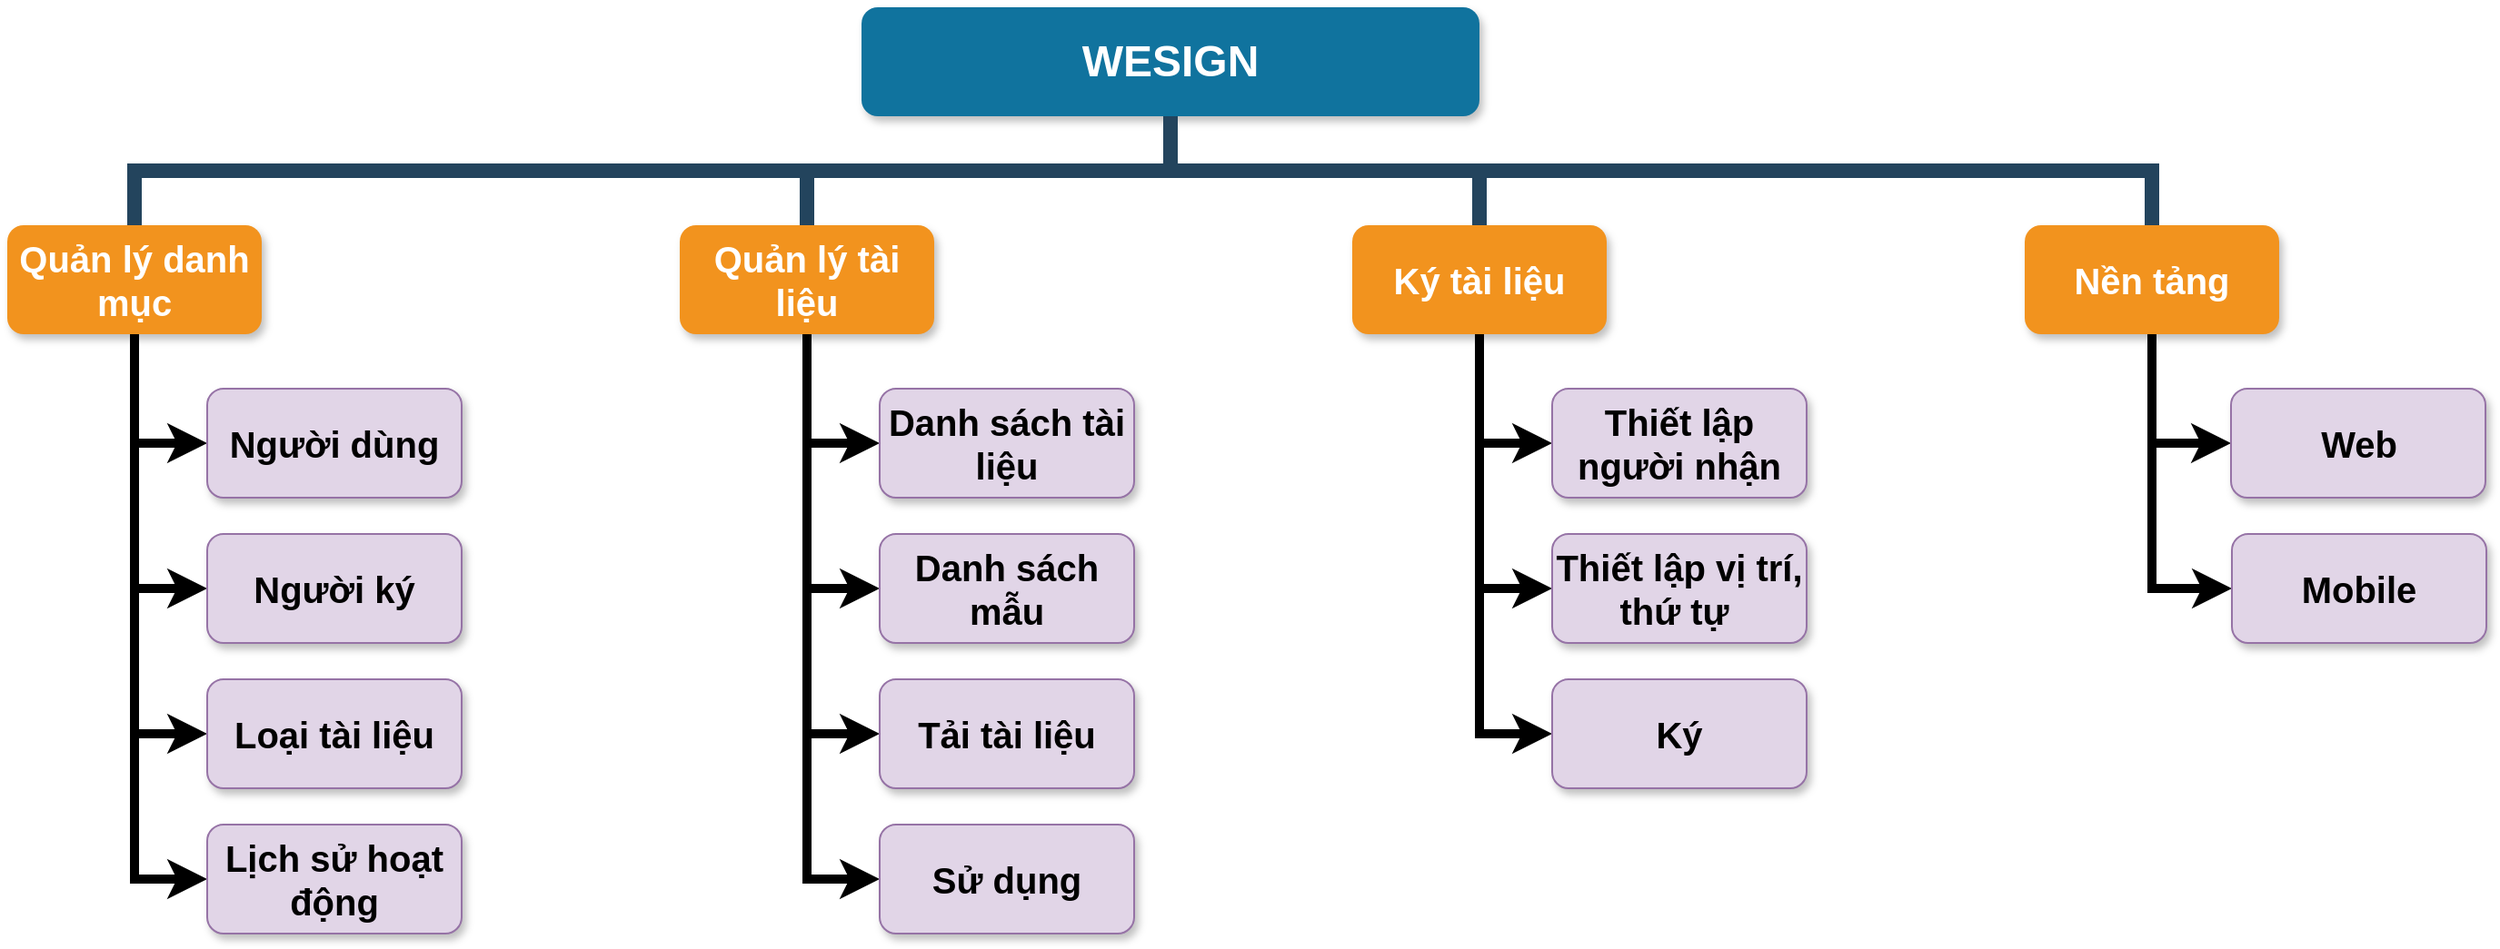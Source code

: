 <mxfile version="14.5.10" type="github">
  <diagram name="Page-1" id="64c3da0e-402f-94eb-ee01-a36477274f13">
    <mxGraphModel dx="2031" dy="1089" grid="1" gridSize="10" guides="1" tooltips="1" connect="1" arrows="1" fold="1" page="1" pageScale="1" pageWidth="1169" pageHeight="826" background="#ffffff" math="0" shadow="0">
      <root>
        <mxCell id="0" />
        <mxCell id="1" parent="0" />
        <mxCell id="2" value="WESIGN" style="whiteSpace=wrap;rounded=1;shadow=1;fillColor=#10739E;strokeColor=none;fontColor=#FFFFFF;fontStyle=1;fontSize=24" parent="1" vertex="1">
          <mxGeometry x="1000" y="50" width="340" height="60" as="geometry" />
        </mxCell>
        <mxCell id="gqJtwiR3Wz7lq9e83OJq-236" style="edgeStyle=orthogonalEdgeStyle;rounded=0;orthogonalLoop=1;jettySize=auto;html=1;entryX=0;entryY=0.5;entryDx=0;entryDy=0;fontSize=20;strokeWidth=5;" edge="1" parent="1" source="4" target="gqJtwiR3Wz7lq9e83OJq-235">
          <mxGeometry relative="1" as="geometry" />
        </mxCell>
        <mxCell id="gqJtwiR3Wz7lq9e83OJq-238" style="edgeStyle=orthogonalEdgeStyle;rounded=0;orthogonalLoop=1;jettySize=auto;html=1;entryX=0;entryY=0.5;entryDx=0;entryDy=0;fontSize=20;strokeWidth=5;" edge="1" parent="1" source="4" target="gqJtwiR3Wz7lq9e83OJq-237">
          <mxGeometry relative="1" as="geometry" />
        </mxCell>
        <mxCell id="gqJtwiR3Wz7lq9e83OJq-240" style="edgeStyle=orthogonalEdgeStyle;rounded=0;orthogonalLoop=1;jettySize=auto;html=1;entryX=0;entryY=0.5;entryDx=0;entryDy=0;fontSize=20;strokeWidth=5;" edge="1" parent="1" source="4" target="gqJtwiR3Wz7lq9e83OJq-239">
          <mxGeometry relative="1" as="geometry" />
        </mxCell>
        <mxCell id="gqJtwiR3Wz7lq9e83OJq-248" style="edgeStyle=orthogonalEdgeStyle;rounded=0;orthogonalLoop=1;jettySize=auto;html=1;entryX=0;entryY=0.5;entryDx=0;entryDy=0;fontSize=20;strokeWidth=5;" edge="1" parent="1" source="4" target="gqJtwiR3Wz7lq9e83OJq-247">
          <mxGeometry relative="1" as="geometry" />
        </mxCell>
        <mxCell id="4" value="Quản lý danh mục" style="whiteSpace=wrap;rounded=1;fillColor=#F2931E;strokeColor=none;shadow=1;fontColor=#FFFFFF;fontStyle=1;fontSize=20;" parent="1" vertex="1">
          <mxGeometry x="530" y="170.0" width="140" height="60" as="geometry" />
        </mxCell>
        <mxCell id="gqJtwiR3Wz7lq9e83OJq-242" style="edgeStyle=orthogonalEdgeStyle;rounded=0;orthogonalLoop=1;jettySize=auto;html=1;entryX=0;entryY=0.5;entryDx=0;entryDy=0;fontSize=20;strokeWidth=5;" edge="1" parent="1" source="6" target="gqJtwiR3Wz7lq9e83OJq-241">
          <mxGeometry relative="1" as="geometry" />
        </mxCell>
        <mxCell id="gqJtwiR3Wz7lq9e83OJq-244" style="edgeStyle=orthogonalEdgeStyle;rounded=0;orthogonalLoop=1;jettySize=auto;html=1;entryX=0;entryY=0.5;entryDx=0;entryDy=0;fontSize=20;strokeWidth=5;" edge="1" parent="1" source="6" target="gqJtwiR3Wz7lq9e83OJq-243">
          <mxGeometry relative="1" as="geometry" />
        </mxCell>
        <mxCell id="gqJtwiR3Wz7lq9e83OJq-246" style="edgeStyle=orthogonalEdgeStyle;rounded=0;orthogonalLoop=1;jettySize=auto;html=1;entryX=0;entryY=0.5;entryDx=0;entryDy=0;fontSize=20;strokeWidth=5;" edge="1" parent="1" source="6" target="gqJtwiR3Wz7lq9e83OJq-245">
          <mxGeometry relative="1" as="geometry" />
        </mxCell>
        <mxCell id="gqJtwiR3Wz7lq9e83OJq-250" style="edgeStyle=orthogonalEdgeStyle;rounded=0;orthogonalLoop=1;jettySize=auto;html=1;entryX=0;entryY=0.5;entryDx=0;entryDy=0;fontSize=20;strokeWidth=5;" edge="1" parent="1" source="6" target="gqJtwiR3Wz7lq9e83OJq-249">
          <mxGeometry relative="1" as="geometry" />
        </mxCell>
        <mxCell id="6" value="Quản lý tài liệu" style="whiteSpace=wrap;rounded=1;fillColor=#F2931E;strokeColor=none;shadow=1;fontColor=#FFFFFF;fontStyle=1;fontSize=20;" parent="1" vertex="1">
          <mxGeometry x="900" y="170.0" width="140" height="60" as="geometry" />
        </mxCell>
        <mxCell id="gqJtwiR3Wz7lq9e83OJq-252" style="edgeStyle=orthogonalEdgeStyle;rounded=0;orthogonalLoop=1;jettySize=auto;html=1;entryX=0;entryY=0.5;entryDx=0;entryDy=0;fontSize=20;strokeWidth=5;" edge="1" parent="1" source="7" target="gqJtwiR3Wz7lq9e83OJq-251">
          <mxGeometry relative="1" as="geometry" />
        </mxCell>
        <mxCell id="gqJtwiR3Wz7lq9e83OJq-254" style="edgeStyle=orthogonalEdgeStyle;rounded=0;orthogonalLoop=1;jettySize=auto;html=1;entryX=0;entryY=0.5;entryDx=0;entryDy=0;fontSize=20;strokeWidth=5;" edge="1" parent="1" source="7" target="gqJtwiR3Wz7lq9e83OJq-253">
          <mxGeometry relative="1" as="geometry" />
        </mxCell>
        <mxCell id="gqJtwiR3Wz7lq9e83OJq-256" style="edgeStyle=orthogonalEdgeStyle;rounded=0;orthogonalLoop=1;jettySize=auto;html=1;entryX=0;entryY=0.5;entryDx=0;entryDy=0;fontSize=20;strokeWidth=5;" edge="1" parent="1" source="7" target="gqJtwiR3Wz7lq9e83OJq-255">
          <mxGeometry relative="1" as="geometry" />
        </mxCell>
        <mxCell id="7" value="Ký tài liệu" style="whiteSpace=wrap;rounded=1;fillColor=#F2931E;strokeColor=none;shadow=1;fontColor=#FFFFFF;fontStyle=1;fontSize=20;" parent="1" vertex="1">
          <mxGeometry x="1270" y="170.0" width="140" height="60" as="geometry" />
        </mxCell>
        <mxCell id="gqJtwiR3Wz7lq9e83OJq-258" style="edgeStyle=orthogonalEdgeStyle;rounded=0;orthogonalLoop=1;jettySize=auto;html=1;entryX=0;entryY=0.5;entryDx=0;entryDy=0;fontSize=20;strokeWidth=5;" edge="1" parent="1" source="8" target="gqJtwiR3Wz7lq9e83OJq-257">
          <mxGeometry relative="1" as="geometry" />
        </mxCell>
        <mxCell id="gqJtwiR3Wz7lq9e83OJq-260" style="edgeStyle=orthogonalEdgeStyle;rounded=0;orthogonalLoop=1;jettySize=auto;html=1;entryX=0;entryY=0.5;entryDx=0;entryDy=0;fontSize=20;strokeWidth=5;" edge="1" parent="1" source="8" target="gqJtwiR3Wz7lq9e83OJq-259">
          <mxGeometry relative="1" as="geometry" />
        </mxCell>
        <mxCell id="8" value="Nền tảng" style="whiteSpace=wrap;rounded=1;fillColor=#F2931E;strokeColor=none;shadow=1;fontColor=#FFFFFF;fontStyle=1;fontSize=20;" parent="1" vertex="1">
          <mxGeometry x="1640" y="170.0" width="140" height="60" as="geometry" />
        </mxCell>
        <mxCell id="230" value="" style="edgeStyle=elbowEdgeStyle;elbow=vertical;rounded=0;fontColor=#000000;endArrow=none;endFill=0;strokeWidth=8;strokeColor=#23445D;" parent="1" source="2" target="4" edge="1">
          <mxGeometry width="100" height="100" relative="1" as="geometry">
            <mxPoint x="550" y="150" as="sourcePoint" />
            <mxPoint x="650" y="50" as="targetPoint" />
          </mxGeometry>
        </mxCell>
        <mxCell id="231" value="" style="edgeStyle=elbowEdgeStyle;elbow=vertical;rounded=0;fontColor=#000000;endArrow=none;endFill=0;strokeWidth=8;strokeColor=#23445D;" parent="1" source="2" target="6" edge="1">
          <mxGeometry width="100" height="100" relative="1" as="geometry">
            <mxPoint x="560" y="160" as="sourcePoint" />
            <mxPoint x="660" y="60" as="targetPoint" />
          </mxGeometry>
        </mxCell>
        <mxCell id="232" value="" style="edgeStyle=elbowEdgeStyle;elbow=vertical;rounded=0;fontColor=#000000;endArrow=none;endFill=0;strokeWidth=8;strokeColor=#23445D;" parent="1" source="2" target="7" edge="1">
          <mxGeometry width="100" height="100" relative="1" as="geometry">
            <mxPoint x="570" y="170" as="sourcePoint" />
            <mxPoint x="670" y="70" as="targetPoint" />
          </mxGeometry>
        </mxCell>
        <mxCell id="233" value="" style="edgeStyle=elbowEdgeStyle;elbow=vertical;rounded=0;fontColor=#000000;endArrow=none;endFill=0;strokeWidth=8;strokeColor=#23445D;" parent="1" source="2" target="8" edge="1">
          <mxGeometry width="100" height="100" relative="1" as="geometry">
            <mxPoint x="580" y="180" as="sourcePoint" />
            <mxPoint x="680" y="80" as="targetPoint" />
          </mxGeometry>
        </mxCell>
        <mxCell id="gqJtwiR3Wz7lq9e83OJq-235" value="Người dùng" style="whiteSpace=wrap;rounded=1;fillColor=#e1d5e7;strokeColor=#9673a6;shadow=1;fontStyle=1;fontSize=20;" vertex="1" parent="1">
          <mxGeometry x="640" y="260.0" width="140" height="60" as="geometry" />
        </mxCell>
        <mxCell id="gqJtwiR3Wz7lq9e83OJq-237" value="Người ký" style="whiteSpace=wrap;rounded=1;fillColor=#e1d5e7;strokeColor=#9673a6;shadow=1;fontStyle=1;fontSize=20;" vertex="1" parent="1">
          <mxGeometry x="640" y="340.0" width="140" height="60" as="geometry" />
        </mxCell>
        <mxCell id="gqJtwiR3Wz7lq9e83OJq-239" value="Loại tài liệu" style="whiteSpace=wrap;rounded=1;fillColor=#e1d5e7;strokeColor=#9673a6;shadow=1;fontStyle=1;fontSize=20;" vertex="1" parent="1">
          <mxGeometry x="640" y="420.0" width="140" height="60" as="geometry" />
        </mxCell>
        <mxCell id="gqJtwiR3Wz7lq9e83OJq-241" value="Danh sách tài liệu" style="whiteSpace=wrap;rounded=1;fillColor=#e1d5e7;strokeColor=#9673a6;shadow=1;fontStyle=1;fontSize=20;" vertex="1" parent="1">
          <mxGeometry x="1010" y="260.0" width="140" height="60" as="geometry" />
        </mxCell>
        <mxCell id="gqJtwiR3Wz7lq9e83OJq-243" value="Danh sách mẫu" style="whiteSpace=wrap;rounded=1;fillColor=#e1d5e7;strokeColor=#9673a6;shadow=1;fontStyle=1;fontSize=20;" vertex="1" parent="1">
          <mxGeometry x="1010" y="340.0" width="140" height="60" as="geometry" />
        </mxCell>
        <mxCell id="gqJtwiR3Wz7lq9e83OJq-245" value="Tải tài liệu" style="whiteSpace=wrap;rounded=1;fillColor=#e1d5e7;strokeColor=#9673a6;shadow=1;fontStyle=1;fontSize=20;" vertex="1" parent="1">
          <mxGeometry x="1010" y="420.0" width="140" height="60" as="geometry" />
        </mxCell>
        <mxCell id="gqJtwiR3Wz7lq9e83OJq-247" value="Lịch sử hoạt động" style="whiteSpace=wrap;rounded=1;fillColor=#e1d5e7;strokeColor=#9673a6;shadow=1;fontStyle=1;fontSize=20;" vertex="1" parent="1">
          <mxGeometry x="640" y="500.0" width="140" height="60" as="geometry" />
        </mxCell>
        <mxCell id="gqJtwiR3Wz7lq9e83OJq-249" value="Sử dụng" style="whiteSpace=wrap;rounded=1;fillColor=#e1d5e7;strokeColor=#9673a6;shadow=1;fontStyle=1;fontSize=20;" vertex="1" parent="1">
          <mxGeometry x="1010" y="500.0" width="140" height="60" as="geometry" />
        </mxCell>
        <mxCell id="gqJtwiR3Wz7lq9e83OJq-251" value="Thiết lập người nhận" style="whiteSpace=wrap;rounded=1;fillColor=#e1d5e7;strokeColor=#9673a6;shadow=1;fontStyle=1;fontSize=20;" vertex="1" parent="1">
          <mxGeometry x="1380" y="260.0" width="140" height="60" as="geometry" />
        </mxCell>
        <mxCell id="gqJtwiR3Wz7lq9e83OJq-253" value="Thiết lập vị trí, thứ tự " style="whiteSpace=wrap;rounded=1;fillColor=#e1d5e7;strokeColor=#9673a6;shadow=1;fontStyle=1;fontSize=20;" vertex="1" parent="1">
          <mxGeometry x="1380" y="340.0" width="140" height="60" as="geometry" />
        </mxCell>
        <mxCell id="gqJtwiR3Wz7lq9e83OJq-255" value="Ký" style="whiteSpace=wrap;rounded=1;fillColor=#e1d5e7;strokeColor=#9673a6;shadow=1;fontStyle=1;fontSize=20;" vertex="1" parent="1">
          <mxGeometry x="1380" y="420.0" width="140" height="60" as="geometry" />
        </mxCell>
        <mxCell id="gqJtwiR3Wz7lq9e83OJq-257" value="Web" style="whiteSpace=wrap;rounded=1;fillColor=#e1d5e7;strokeColor=#9673a6;shadow=1;fontStyle=1;fontSize=20;" vertex="1" parent="1">
          <mxGeometry x="1753.5" y="260.0" width="140" height="60" as="geometry" />
        </mxCell>
        <mxCell id="gqJtwiR3Wz7lq9e83OJq-259" value="Mobile" style="whiteSpace=wrap;rounded=1;fillColor=#e1d5e7;strokeColor=#9673a6;shadow=1;fontStyle=1;fontSize=20;" vertex="1" parent="1">
          <mxGeometry x="1754" y="340.0" width="140" height="60" as="geometry" />
        </mxCell>
      </root>
    </mxGraphModel>
  </diagram>
</mxfile>
